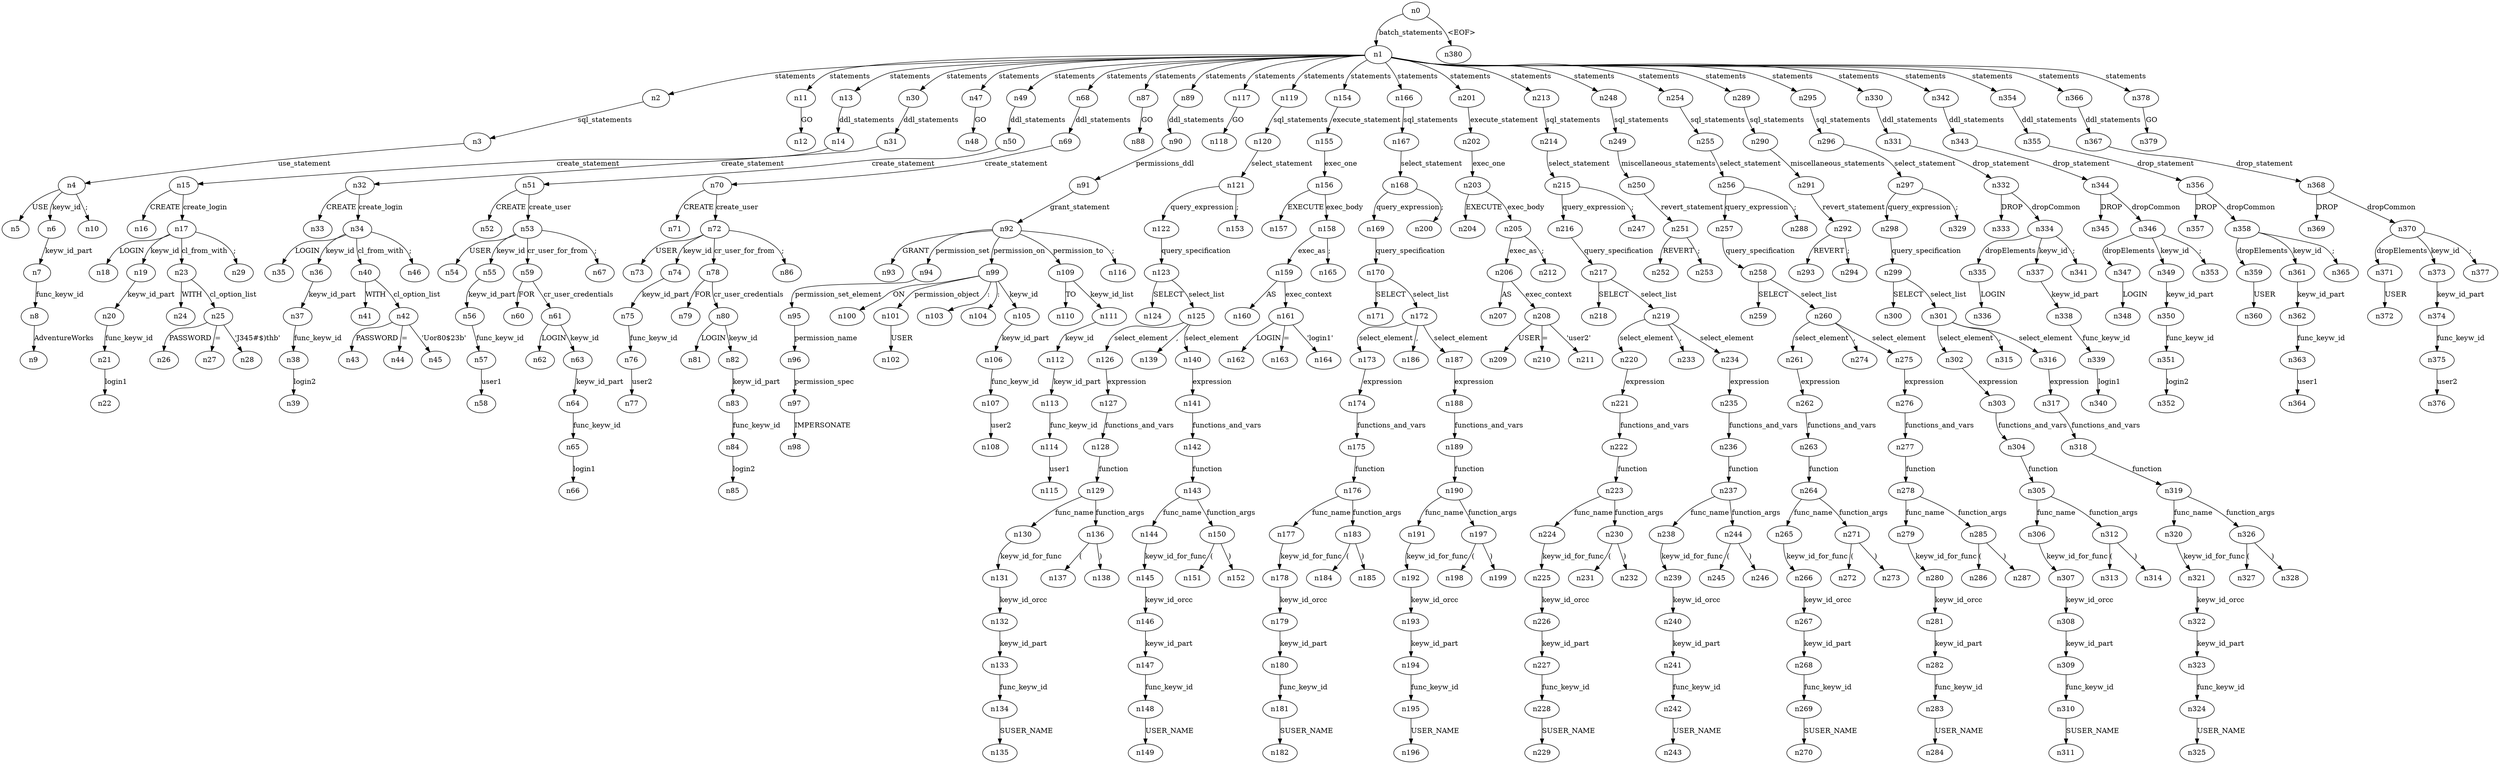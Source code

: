 digraph ParseTree {
  n0 -> n1 [label="batch_statements"];
  n1 -> n2 [label="statements"];
  n2 -> n3 [label="sql_statements"];
  n3 -> n4 [label="use_statement"];
  n4 -> n5 [label="USE"];
  n4 -> n6 [label="keyw_id"];
  n6 -> n7 [label="keyw_id_part"];
  n7 -> n8 [label="func_keyw_id"];
  n8 -> n9 [label="AdventureWorks"];
  n4 -> n10 [label=";"];
  n1 -> n11 [label="statements"];
  n11 -> n12 [label="GO"];
  n1 -> n13 [label="statements"];
  n13 -> n14 [label="ddl_statements"];
  n14 -> n15 [label="create_statement"];
  n15 -> n16 [label="CREATE"];
  n15 -> n17 [label="create_login"];
  n17 -> n18 [label="LOGIN"];
  n17 -> n19 [label="keyw_id"];
  n19 -> n20 [label="keyw_id_part"];
  n20 -> n21 [label="func_keyw_id"];
  n21 -> n22 [label="login1"];
  n17 -> n23 [label="cl_from_with"];
  n23 -> n24 [label="WITH"];
  n23 -> n25 [label="cl_option_list"];
  n25 -> n26 [label="PASSWORD"];
  n25 -> n27 [label="="];
  n25 -> n28 [label="'J345#$)thb'"];
  n17 -> n29 [label=";"];
  n1 -> n30 [label="statements"];
  n30 -> n31 [label="ddl_statements"];
  n31 -> n32 [label="create_statement"];
  n32 -> n33 [label="CREATE"];
  n32 -> n34 [label="create_login"];
  n34 -> n35 [label="LOGIN"];
  n34 -> n36 [label="keyw_id"];
  n36 -> n37 [label="keyw_id_part"];
  n37 -> n38 [label="func_keyw_id"];
  n38 -> n39 [label="login2"];
  n34 -> n40 [label="cl_from_with"];
  n40 -> n41 [label="WITH"];
  n40 -> n42 [label="cl_option_list"];
  n42 -> n43 [label="PASSWORD"];
  n42 -> n44 [label="="];
  n42 -> n45 [label="'Uor80$23b'"];
  n34 -> n46 [label=";"];
  n1 -> n47 [label="statements"];
  n47 -> n48 [label="GO"];
  n1 -> n49 [label="statements"];
  n49 -> n50 [label="ddl_statements"];
  n50 -> n51 [label="create_statement"];
  n51 -> n52 [label="CREATE"];
  n51 -> n53 [label="create_user"];
  n53 -> n54 [label="USER"];
  n53 -> n55 [label="keyw_id"];
  n55 -> n56 [label="keyw_id_part"];
  n56 -> n57 [label="func_keyw_id"];
  n57 -> n58 [label="user1"];
  n53 -> n59 [label="cr_user_for_from"];
  n59 -> n60 [label="FOR"];
  n59 -> n61 [label="cr_user_credentials"];
  n61 -> n62 [label="LOGIN"];
  n61 -> n63 [label="keyw_id"];
  n63 -> n64 [label="keyw_id_part"];
  n64 -> n65 [label="func_keyw_id"];
  n65 -> n66 [label="login1"];
  n53 -> n67 [label=";"];
  n1 -> n68 [label="statements"];
  n68 -> n69 [label="ddl_statements"];
  n69 -> n70 [label="create_statement"];
  n70 -> n71 [label="CREATE"];
  n70 -> n72 [label="create_user"];
  n72 -> n73 [label="USER"];
  n72 -> n74 [label="keyw_id"];
  n74 -> n75 [label="keyw_id_part"];
  n75 -> n76 [label="func_keyw_id"];
  n76 -> n77 [label="user2"];
  n72 -> n78 [label="cr_user_for_from"];
  n78 -> n79 [label="FOR"];
  n78 -> n80 [label="cr_user_credentials"];
  n80 -> n81 [label="LOGIN"];
  n80 -> n82 [label="keyw_id"];
  n82 -> n83 [label="keyw_id_part"];
  n83 -> n84 [label="func_keyw_id"];
  n84 -> n85 [label="login2"];
  n72 -> n86 [label=";"];
  n1 -> n87 [label="statements"];
  n87 -> n88 [label="GO"];
  n1 -> n89 [label="statements"];
  n89 -> n90 [label="ddl_statements"];
  n90 -> n91 [label="permissions_ddl"];
  n91 -> n92 [label="grant_statement"];
  n92 -> n93 [label="GRANT"];
  n92 -> n94 [label="permission_set"];
  n94 -> n95 [label="permission_set_element"];
  n95 -> n96 [label="permission_name"];
  n96 -> n97 [label="permission_spec"];
  n97 -> n98 [label="IMPERSONATE"];
  n92 -> n99 [label="permission_on"];
  n99 -> n100 [label="ON"];
  n99 -> n101 [label="permission_object"];
  n101 -> n102 [label="USER"];
  n99 -> n103 [label=":"];
  n99 -> n104 [label=":"];
  n99 -> n105 [label="keyw_id"];
  n105 -> n106 [label="keyw_id_part"];
  n106 -> n107 [label="func_keyw_id"];
  n107 -> n108 [label="user2"];
  n92 -> n109 [label="permission_to"];
  n109 -> n110 [label="TO"];
  n109 -> n111 [label="keyw_id_list"];
  n111 -> n112 [label="keyw_id"];
  n112 -> n113 [label="keyw_id_part"];
  n113 -> n114 [label="func_keyw_id"];
  n114 -> n115 [label="user1"];
  n92 -> n116 [label=";"];
  n1 -> n117 [label="statements"];
  n117 -> n118 [label="GO"];
  n1 -> n119 [label="statements"];
  n119 -> n120 [label="sql_statements"];
  n120 -> n121 [label="select_statement"];
  n121 -> n122 [label="query_expression"];
  n122 -> n123 [label="query_specification"];
  n123 -> n124 [label="SELECT"];
  n123 -> n125 [label="select_list"];
  n125 -> n126 [label="select_element"];
  n126 -> n127 [label="expression"];
  n127 -> n128 [label="functions_and_vars"];
  n128 -> n129 [label="function"];
  n129 -> n130 [label="func_name"];
  n130 -> n131 [label="keyw_id_for_func"];
  n131 -> n132 [label="keyw_id_orcc"];
  n132 -> n133 [label="keyw_id_part"];
  n133 -> n134 [label="func_keyw_id"];
  n134 -> n135 [label="SUSER_NAME"];
  n129 -> n136 [label="function_args"];
  n136 -> n137 [label="("];
  n136 -> n138 [label=")"];
  n125 -> n139 [label=","];
  n125 -> n140 [label="select_element"];
  n140 -> n141 [label="expression"];
  n141 -> n142 [label="functions_and_vars"];
  n142 -> n143 [label="function"];
  n143 -> n144 [label="func_name"];
  n144 -> n145 [label="keyw_id_for_func"];
  n145 -> n146 [label="keyw_id_orcc"];
  n146 -> n147 [label="keyw_id_part"];
  n147 -> n148 [label="func_keyw_id"];
  n148 -> n149 [label="USER_NAME"];
  n143 -> n150 [label="function_args"];
  n150 -> n151 [label="("];
  n150 -> n152 [label=")"];
  n121 -> n153 [label=";"];
  n1 -> n154 [label="statements"];
  n154 -> n155 [label="execute_statement"];
  n155 -> n156 [label="exec_one"];
  n156 -> n157 [label="EXECUTE"];
  n156 -> n158 [label="exec_body"];
  n158 -> n159 [label="exec_as"];
  n159 -> n160 [label="AS"];
  n159 -> n161 [label="exec_context"];
  n161 -> n162 [label="LOGIN"];
  n161 -> n163 [label="="];
  n161 -> n164 [label="'login1'"];
  n158 -> n165 [label=";"];
  n1 -> n166 [label="statements"];
  n166 -> n167 [label="sql_statements"];
  n167 -> n168 [label="select_statement"];
  n168 -> n169 [label="query_expression"];
  n169 -> n170 [label="query_specification"];
  n170 -> n171 [label="SELECT"];
  n170 -> n172 [label="select_list"];
  n172 -> n173 [label="select_element"];
  n173 -> n174 [label="expression"];
  n174 -> n175 [label="functions_and_vars"];
  n175 -> n176 [label="function"];
  n176 -> n177 [label="func_name"];
  n177 -> n178 [label="keyw_id_for_func"];
  n178 -> n179 [label="keyw_id_orcc"];
  n179 -> n180 [label="keyw_id_part"];
  n180 -> n181 [label="func_keyw_id"];
  n181 -> n182 [label="SUSER_NAME"];
  n176 -> n183 [label="function_args"];
  n183 -> n184 [label="("];
  n183 -> n185 [label=")"];
  n172 -> n186 [label=","];
  n172 -> n187 [label="select_element"];
  n187 -> n188 [label="expression"];
  n188 -> n189 [label="functions_and_vars"];
  n189 -> n190 [label="function"];
  n190 -> n191 [label="func_name"];
  n191 -> n192 [label="keyw_id_for_func"];
  n192 -> n193 [label="keyw_id_orcc"];
  n193 -> n194 [label="keyw_id_part"];
  n194 -> n195 [label="func_keyw_id"];
  n195 -> n196 [label="USER_NAME"];
  n190 -> n197 [label="function_args"];
  n197 -> n198 [label="("];
  n197 -> n199 [label=")"];
  n168 -> n200 [label=";"];
  n1 -> n201 [label="statements"];
  n201 -> n202 [label="execute_statement"];
  n202 -> n203 [label="exec_one"];
  n203 -> n204 [label="EXECUTE"];
  n203 -> n205 [label="exec_body"];
  n205 -> n206 [label="exec_as"];
  n206 -> n207 [label="AS"];
  n206 -> n208 [label="exec_context"];
  n208 -> n209 [label="USER"];
  n208 -> n210 [label="="];
  n208 -> n211 [label="'user2'"];
  n205 -> n212 [label=";"];
  n1 -> n213 [label="statements"];
  n213 -> n214 [label="sql_statements"];
  n214 -> n215 [label="select_statement"];
  n215 -> n216 [label="query_expression"];
  n216 -> n217 [label="query_specification"];
  n217 -> n218 [label="SELECT"];
  n217 -> n219 [label="select_list"];
  n219 -> n220 [label="select_element"];
  n220 -> n221 [label="expression"];
  n221 -> n222 [label="functions_and_vars"];
  n222 -> n223 [label="function"];
  n223 -> n224 [label="func_name"];
  n224 -> n225 [label="keyw_id_for_func"];
  n225 -> n226 [label="keyw_id_orcc"];
  n226 -> n227 [label="keyw_id_part"];
  n227 -> n228 [label="func_keyw_id"];
  n228 -> n229 [label="SUSER_NAME"];
  n223 -> n230 [label="function_args"];
  n230 -> n231 [label="("];
  n230 -> n232 [label=")"];
  n219 -> n233 [label=","];
  n219 -> n234 [label="select_element"];
  n234 -> n235 [label="expression"];
  n235 -> n236 [label="functions_and_vars"];
  n236 -> n237 [label="function"];
  n237 -> n238 [label="func_name"];
  n238 -> n239 [label="keyw_id_for_func"];
  n239 -> n240 [label="keyw_id_orcc"];
  n240 -> n241 [label="keyw_id_part"];
  n241 -> n242 [label="func_keyw_id"];
  n242 -> n243 [label="USER_NAME"];
  n237 -> n244 [label="function_args"];
  n244 -> n245 [label="("];
  n244 -> n246 [label=")"];
  n215 -> n247 [label=";"];
  n1 -> n248 [label="statements"];
  n248 -> n249 [label="sql_statements"];
  n249 -> n250 [label="miscellaneous_statements"];
  n250 -> n251 [label="revert_statement"];
  n251 -> n252 [label="REVERT"];
  n251 -> n253 [label=";"];
  n1 -> n254 [label="statements"];
  n254 -> n255 [label="sql_statements"];
  n255 -> n256 [label="select_statement"];
  n256 -> n257 [label="query_expression"];
  n257 -> n258 [label="query_specification"];
  n258 -> n259 [label="SELECT"];
  n258 -> n260 [label="select_list"];
  n260 -> n261 [label="select_element"];
  n261 -> n262 [label="expression"];
  n262 -> n263 [label="functions_and_vars"];
  n263 -> n264 [label="function"];
  n264 -> n265 [label="func_name"];
  n265 -> n266 [label="keyw_id_for_func"];
  n266 -> n267 [label="keyw_id_orcc"];
  n267 -> n268 [label="keyw_id_part"];
  n268 -> n269 [label="func_keyw_id"];
  n269 -> n270 [label="SUSER_NAME"];
  n264 -> n271 [label="function_args"];
  n271 -> n272 [label="("];
  n271 -> n273 [label=")"];
  n260 -> n274 [label=","];
  n260 -> n275 [label="select_element"];
  n275 -> n276 [label="expression"];
  n276 -> n277 [label="functions_and_vars"];
  n277 -> n278 [label="function"];
  n278 -> n279 [label="func_name"];
  n279 -> n280 [label="keyw_id_for_func"];
  n280 -> n281 [label="keyw_id_orcc"];
  n281 -> n282 [label="keyw_id_part"];
  n282 -> n283 [label="func_keyw_id"];
  n283 -> n284 [label="USER_NAME"];
  n278 -> n285 [label="function_args"];
  n285 -> n286 [label="("];
  n285 -> n287 [label=")"];
  n256 -> n288 [label=";"];
  n1 -> n289 [label="statements"];
  n289 -> n290 [label="sql_statements"];
  n290 -> n291 [label="miscellaneous_statements"];
  n291 -> n292 [label="revert_statement"];
  n292 -> n293 [label="REVERT"];
  n292 -> n294 [label=";"];
  n1 -> n295 [label="statements"];
  n295 -> n296 [label="sql_statements"];
  n296 -> n297 [label="select_statement"];
  n297 -> n298 [label="query_expression"];
  n298 -> n299 [label="query_specification"];
  n299 -> n300 [label="SELECT"];
  n299 -> n301 [label="select_list"];
  n301 -> n302 [label="select_element"];
  n302 -> n303 [label="expression"];
  n303 -> n304 [label="functions_and_vars"];
  n304 -> n305 [label="function"];
  n305 -> n306 [label="func_name"];
  n306 -> n307 [label="keyw_id_for_func"];
  n307 -> n308 [label="keyw_id_orcc"];
  n308 -> n309 [label="keyw_id_part"];
  n309 -> n310 [label="func_keyw_id"];
  n310 -> n311 [label="SUSER_NAME"];
  n305 -> n312 [label="function_args"];
  n312 -> n313 [label="("];
  n312 -> n314 [label=")"];
  n301 -> n315 [label=","];
  n301 -> n316 [label="select_element"];
  n316 -> n317 [label="expression"];
  n317 -> n318 [label="functions_and_vars"];
  n318 -> n319 [label="function"];
  n319 -> n320 [label="func_name"];
  n320 -> n321 [label="keyw_id_for_func"];
  n321 -> n322 [label="keyw_id_orcc"];
  n322 -> n323 [label="keyw_id_part"];
  n323 -> n324 [label="func_keyw_id"];
  n324 -> n325 [label="USER_NAME"];
  n319 -> n326 [label="function_args"];
  n326 -> n327 [label="("];
  n326 -> n328 [label=")"];
  n297 -> n329 [label=";"];
  n1 -> n330 [label="statements"];
  n330 -> n331 [label="ddl_statements"];
  n331 -> n332 [label="drop_statement"];
  n332 -> n333 [label="DROP"];
  n332 -> n334 [label="dropCommon"];
  n334 -> n335 [label="dropElements"];
  n335 -> n336 [label="LOGIN"];
  n334 -> n337 [label="keyw_id"];
  n337 -> n338 [label="keyw_id_part"];
  n338 -> n339 [label="func_keyw_id"];
  n339 -> n340 [label="login1"];
  n334 -> n341 [label=";"];
  n1 -> n342 [label="statements"];
  n342 -> n343 [label="ddl_statements"];
  n343 -> n344 [label="drop_statement"];
  n344 -> n345 [label="DROP"];
  n344 -> n346 [label="dropCommon"];
  n346 -> n347 [label="dropElements"];
  n347 -> n348 [label="LOGIN"];
  n346 -> n349 [label="keyw_id"];
  n349 -> n350 [label="keyw_id_part"];
  n350 -> n351 [label="func_keyw_id"];
  n351 -> n352 [label="login2"];
  n346 -> n353 [label=";"];
  n1 -> n354 [label="statements"];
  n354 -> n355 [label="ddl_statements"];
  n355 -> n356 [label="drop_statement"];
  n356 -> n357 [label="DROP"];
  n356 -> n358 [label="dropCommon"];
  n358 -> n359 [label="dropElements"];
  n359 -> n360 [label="USER"];
  n358 -> n361 [label="keyw_id"];
  n361 -> n362 [label="keyw_id_part"];
  n362 -> n363 [label="func_keyw_id"];
  n363 -> n364 [label="user1"];
  n358 -> n365 [label=";"];
  n1 -> n366 [label="statements"];
  n366 -> n367 [label="ddl_statements"];
  n367 -> n368 [label="drop_statement"];
  n368 -> n369 [label="DROP"];
  n368 -> n370 [label="dropCommon"];
  n370 -> n371 [label="dropElements"];
  n371 -> n372 [label="USER"];
  n370 -> n373 [label="keyw_id"];
  n373 -> n374 [label="keyw_id_part"];
  n374 -> n375 [label="func_keyw_id"];
  n375 -> n376 [label="user2"];
  n370 -> n377 [label=";"];
  n1 -> n378 [label="statements"];
  n378 -> n379 [label="GO"];
  n0 -> n380 [label="<EOF>"];
}